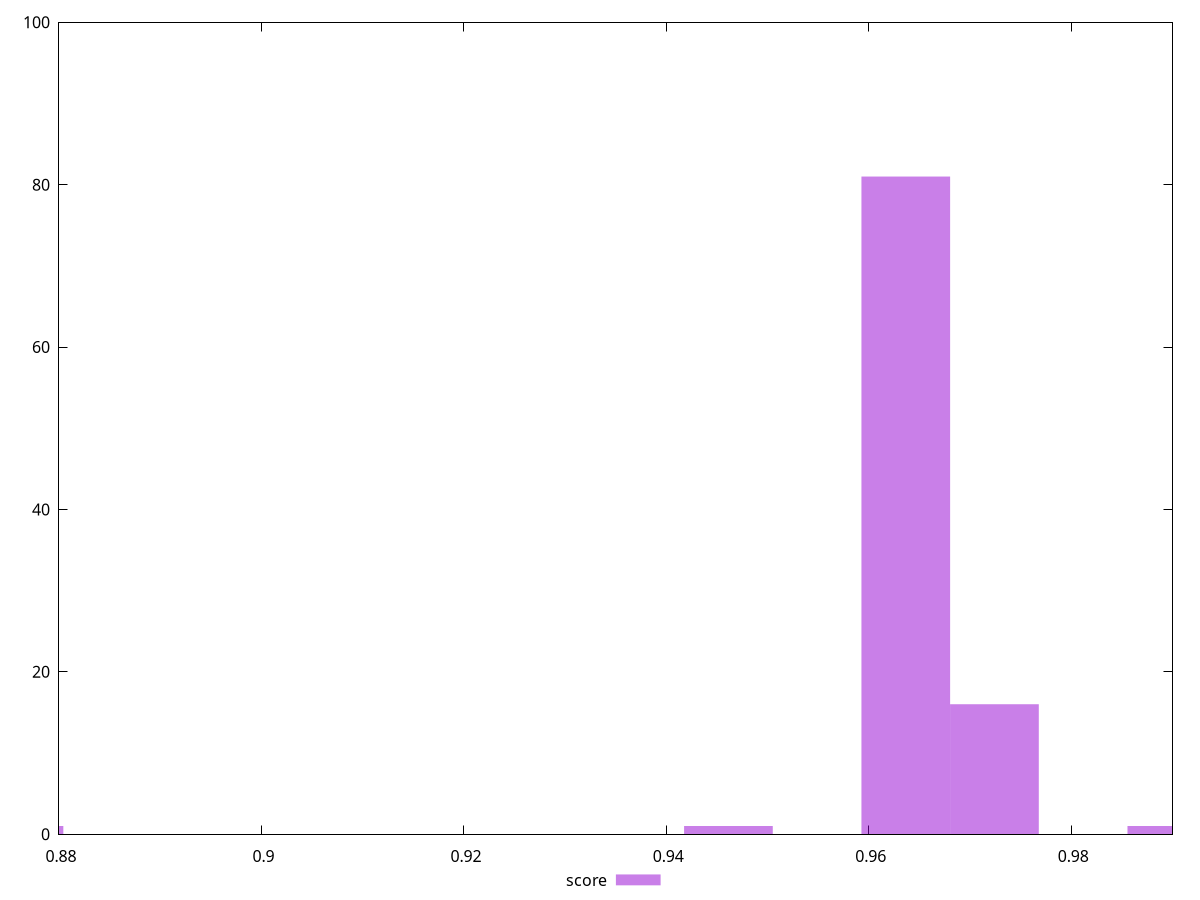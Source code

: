 reset

$score <<EOF
0.8760472265327406 1
0.9636519491860146 81
0.9724124214513421 16
0.9461310046553598 1
0.9899333659819969 1
EOF

set key outside below
set boxwidth 0.008760472265327406
set xrange [0.88:0.99]
set yrange [0:100]
set trange [0:100]
set style fill transparent solid 0.5 noborder
set terminal svg size 640, 490 enhanced background rgb 'white'
set output "reports/report_00030_2021-02-24T20-42-31.540Z/bootup-time/samples/astro/score/histogram.svg"

plot $score title "score" with boxes

reset
